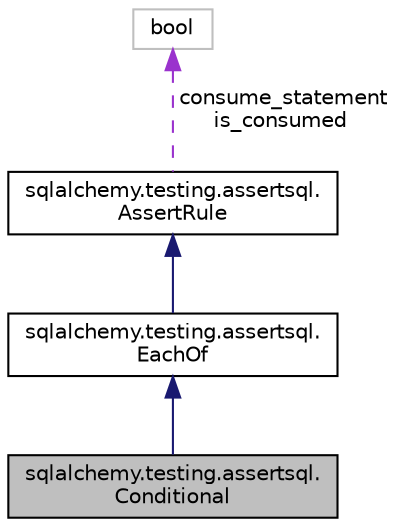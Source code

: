 digraph "sqlalchemy.testing.assertsql.Conditional"
{
 // LATEX_PDF_SIZE
  edge [fontname="Helvetica",fontsize="10",labelfontname="Helvetica",labelfontsize="10"];
  node [fontname="Helvetica",fontsize="10",shape=record];
  Node1 [label="sqlalchemy.testing.assertsql.\lConditional",height=0.2,width=0.4,color="black", fillcolor="grey75", style="filled", fontcolor="black",tooltip=" "];
  Node2 -> Node1 [dir="back",color="midnightblue",fontsize="10",style="solid",fontname="Helvetica"];
  Node2 [label="sqlalchemy.testing.assertsql.\lEachOf",height=0.2,width=0.4,color="black", fillcolor="white", style="filled",URL="$classsqlalchemy_1_1testing_1_1assertsql_1_1EachOf.html",tooltip=" "];
  Node3 -> Node2 [dir="back",color="midnightblue",fontsize="10",style="solid",fontname="Helvetica"];
  Node3 [label="sqlalchemy.testing.assertsql.\lAssertRule",height=0.2,width=0.4,color="black", fillcolor="white", style="filled",URL="$classsqlalchemy_1_1testing_1_1assertsql_1_1AssertRule.html",tooltip=" "];
  Node4 -> Node3 [dir="back",color="darkorchid3",fontsize="10",style="dashed",label=" consume_statement\nis_consumed" ,fontname="Helvetica"];
  Node4 [label="bool",height=0.2,width=0.4,color="grey75", fillcolor="white", style="filled",tooltip=" "];
}
